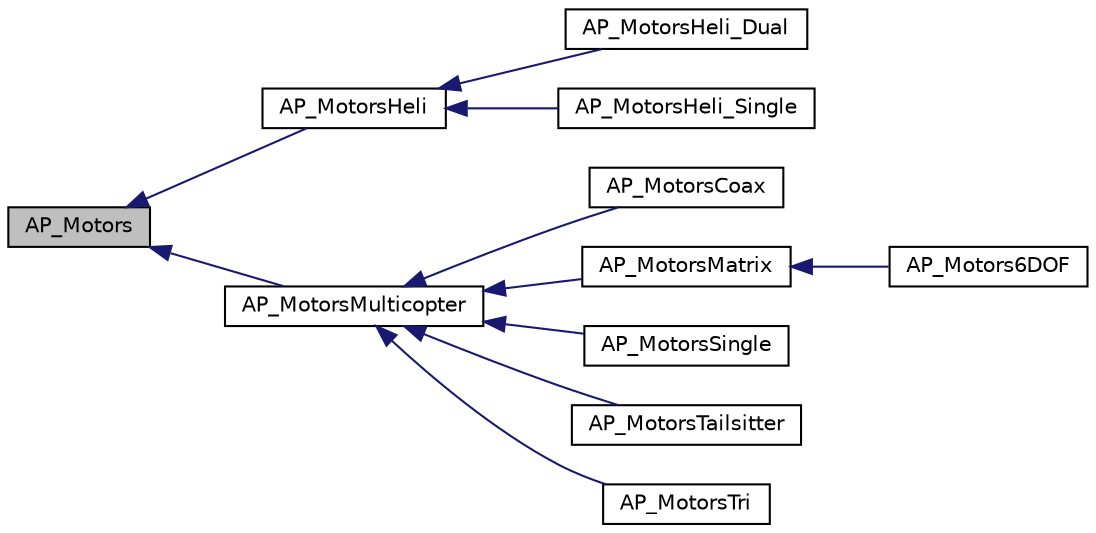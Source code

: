 digraph "AP_Motors"
{
 // INTERACTIVE_SVG=YES
  edge [fontname="Helvetica",fontsize="10",labelfontname="Helvetica",labelfontsize="10"];
  node [fontname="Helvetica",fontsize="10",shape=record];
  rankdir="LR";
  Node1 [label="AP_Motors",height=0.2,width=0.4,color="black", fillcolor="grey75", style="filled", fontcolor="black"];
  Node1 -> Node2 [dir="back",color="midnightblue",fontsize="10",style="solid",fontname="Helvetica"];
  Node2 [label="AP_MotorsHeli",height=0.2,width=0.4,color="black", fillcolor="white", style="filled",URL="$classAP__MotorsHeli.html"];
  Node2 -> Node3 [dir="back",color="midnightblue",fontsize="10",style="solid",fontname="Helvetica"];
  Node3 [label="AP_MotorsHeli_Dual",height=0.2,width=0.4,color="black", fillcolor="white", style="filled",URL="$classAP__MotorsHeli__Dual.html"];
  Node2 -> Node4 [dir="back",color="midnightblue",fontsize="10",style="solid",fontname="Helvetica"];
  Node4 [label="AP_MotorsHeli_Single",height=0.2,width=0.4,color="black", fillcolor="white", style="filled",URL="$classAP__MotorsHeli__Single.html"];
  Node1 -> Node5 [dir="back",color="midnightblue",fontsize="10",style="solid",fontname="Helvetica"];
  Node5 [label="AP_MotorsMulticopter",height=0.2,width=0.4,color="black", fillcolor="white", style="filled",URL="$classAP__MotorsMulticopter.html"];
  Node5 -> Node6 [dir="back",color="midnightblue",fontsize="10",style="solid",fontname="Helvetica"];
  Node6 [label="AP_MotorsCoax",height=0.2,width=0.4,color="black", fillcolor="white", style="filled",URL="$classAP__MotorsCoax.html"];
  Node5 -> Node7 [dir="back",color="midnightblue",fontsize="10",style="solid",fontname="Helvetica"];
  Node7 [label="AP_MotorsMatrix",height=0.2,width=0.4,color="black", fillcolor="white", style="filled",URL="$classAP__MotorsMatrix.html"];
  Node7 -> Node8 [dir="back",color="midnightblue",fontsize="10",style="solid",fontname="Helvetica"];
  Node8 [label="AP_Motors6DOF",height=0.2,width=0.4,color="black", fillcolor="white", style="filled",URL="$classAP__Motors6DOF.html"];
  Node5 -> Node9 [dir="back",color="midnightblue",fontsize="10",style="solid",fontname="Helvetica"];
  Node9 [label="AP_MotorsSingle",height=0.2,width=0.4,color="black", fillcolor="white", style="filled",URL="$classAP__MotorsSingle.html"];
  Node5 -> Node10 [dir="back",color="midnightblue",fontsize="10",style="solid",fontname="Helvetica"];
  Node10 [label="AP_MotorsTailsitter",height=0.2,width=0.4,color="black", fillcolor="white", style="filled",URL="$classAP__MotorsTailsitter.html"];
  Node5 -> Node11 [dir="back",color="midnightblue",fontsize="10",style="solid",fontname="Helvetica"];
  Node11 [label="AP_MotorsTri",height=0.2,width=0.4,color="black", fillcolor="white", style="filled",URL="$classAP__MotorsTri.html"];
}
